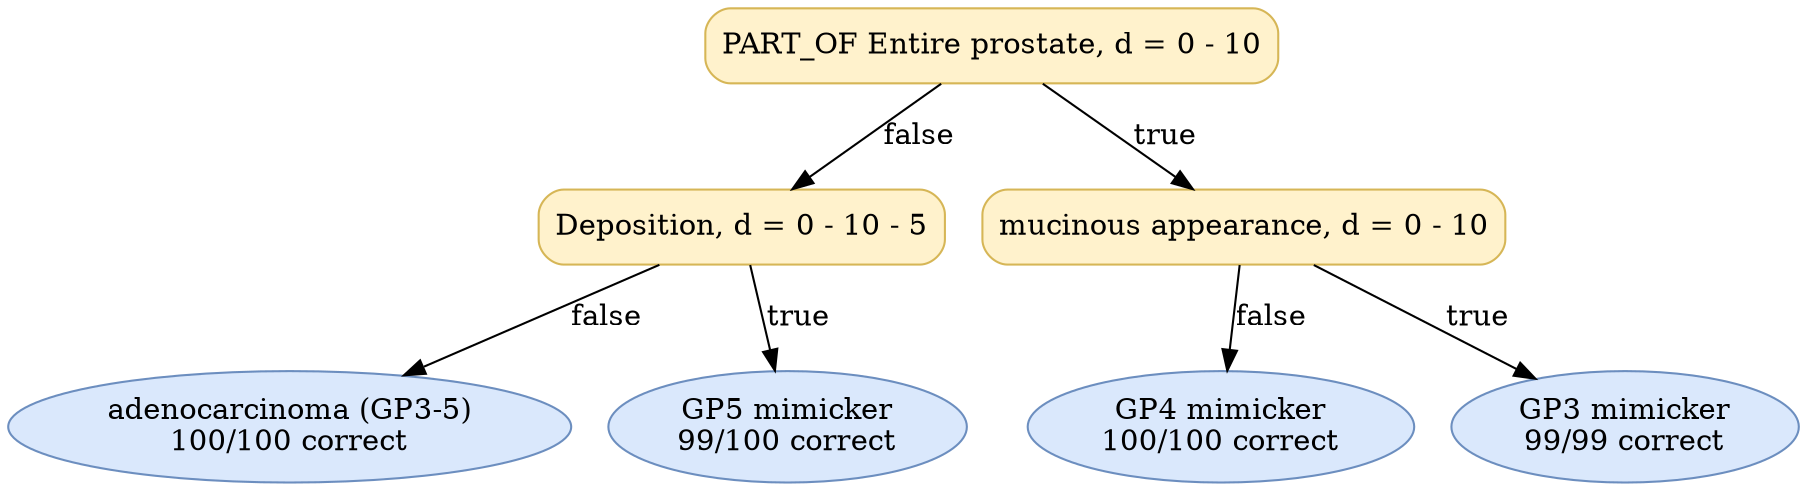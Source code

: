 digraph "DT" {
fontname="Times-Roman";
label="";
node [fontname="Times-Roman"];
Node1 [color="#D6B656", fillcolor="#FFF2CC", label="PART_OF Entire prostate, d = 0 - 10", shape="box", style="rounded,filled"];
Node2 [color="#D6B656", fillcolor="#FFF2CC", label="Deposition, d = 0 - 10 - 5", shape="box", style="rounded,filled"];
Node3 [color="#6C8EBF", fillcolor="#DAE8FC", label=<adenocarcinoma (GP3-5)<br/>100/100 correct>, shape="ellipse", style="rounded,filled"];
Node4 [color="#6C8EBF", fillcolor="#DAE8FC", label=<GP5 mimicker<br/>99/100 correct>, shape="ellipse", style="rounded,filled"];
Node5 [color="#D6B656", fillcolor="#FFF2CC", label="mucinous appearance, d = 0 - 10", shape="box", style="rounded,filled"];
Node6 [color="#6C8EBF", fillcolor="#DAE8FC", label=<GP4 mimicker<br/>100/100 correct>, shape="ellipse", style="rounded,filled"];
Node7 [color="#6C8EBF", fillcolor="#DAE8FC", label=<GP3 mimicker<br/>99/99 correct>, shape="ellipse", style="rounded,filled"];
Node1 -> Node2  [key=0, label="false"];
Node1 -> Node5  [key=0, label="true"];
Node2 -> Node3  [key=0, label="false"];
Node2 -> Node4  [key=0, label="true"];
Node5 -> Node6  [key=0, label="false"];
Node5 -> Node7  [key=0, label="true"];
}
